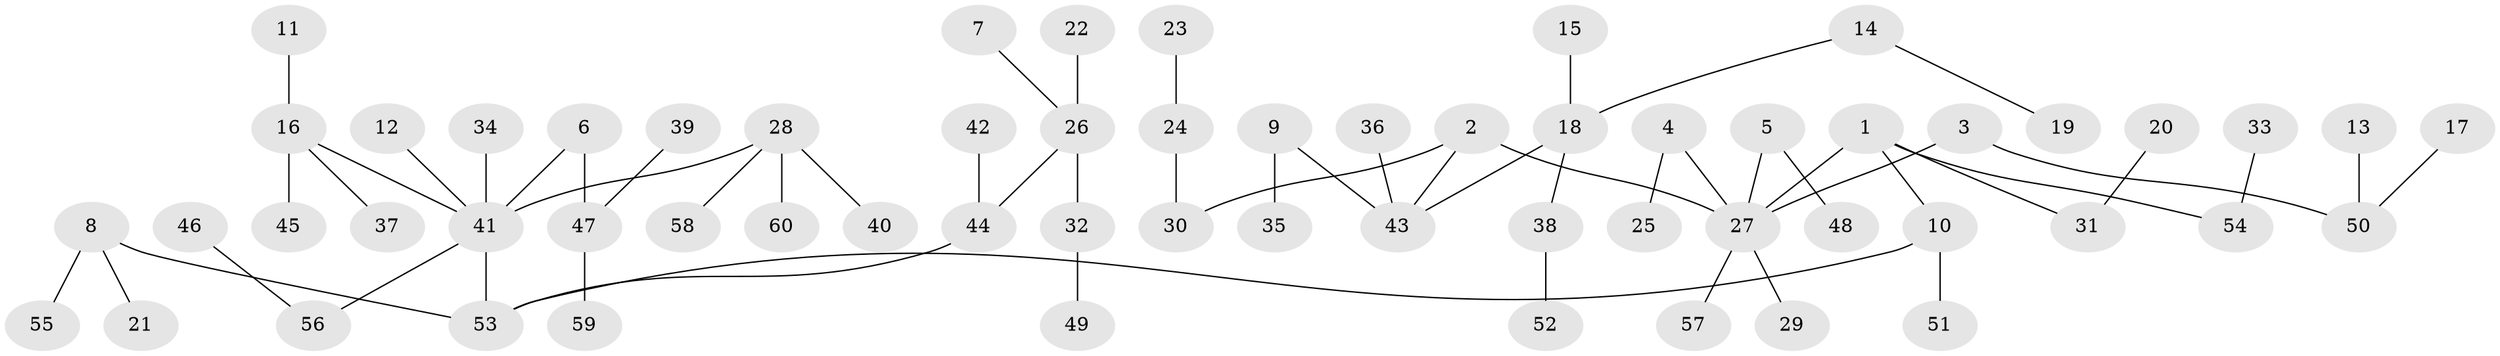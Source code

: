 // original degree distribution, {5: 0.04201680672268908, 9: 0.008403361344537815, 4: 0.05042016806722689, 8: 0.008403361344537815, 3: 0.12605042016806722, 2: 0.2857142857142857, 1: 0.4789915966386555}
// Generated by graph-tools (version 1.1) at 2025/02/03/09/25 03:02:19]
// undirected, 60 vertices, 59 edges
graph export_dot {
graph [start="1"]
  node [color=gray90,style=filled];
  1;
  2;
  3;
  4;
  5;
  6;
  7;
  8;
  9;
  10;
  11;
  12;
  13;
  14;
  15;
  16;
  17;
  18;
  19;
  20;
  21;
  22;
  23;
  24;
  25;
  26;
  27;
  28;
  29;
  30;
  31;
  32;
  33;
  34;
  35;
  36;
  37;
  38;
  39;
  40;
  41;
  42;
  43;
  44;
  45;
  46;
  47;
  48;
  49;
  50;
  51;
  52;
  53;
  54;
  55;
  56;
  57;
  58;
  59;
  60;
  1 -- 10 [weight=1.0];
  1 -- 27 [weight=1.0];
  1 -- 31 [weight=1.0];
  1 -- 54 [weight=1.0];
  2 -- 27 [weight=1.0];
  2 -- 30 [weight=1.0];
  2 -- 43 [weight=1.0];
  3 -- 27 [weight=1.0];
  3 -- 50 [weight=1.0];
  4 -- 25 [weight=1.0];
  4 -- 27 [weight=1.0];
  5 -- 27 [weight=1.0];
  5 -- 48 [weight=1.0];
  6 -- 41 [weight=1.0];
  6 -- 47 [weight=1.0];
  7 -- 26 [weight=1.0];
  8 -- 21 [weight=1.0];
  8 -- 53 [weight=1.0];
  8 -- 55 [weight=1.0];
  9 -- 35 [weight=1.0];
  9 -- 43 [weight=1.0];
  10 -- 51 [weight=1.0];
  10 -- 53 [weight=1.0];
  11 -- 16 [weight=1.0];
  12 -- 41 [weight=1.0];
  13 -- 50 [weight=1.0];
  14 -- 18 [weight=1.0];
  14 -- 19 [weight=1.0];
  15 -- 18 [weight=1.0];
  16 -- 37 [weight=1.0];
  16 -- 41 [weight=1.0];
  16 -- 45 [weight=1.0];
  17 -- 50 [weight=1.0];
  18 -- 38 [weight=1.0];
  18 -- 43 [weight=1.0];
  20 -- 31 [weight=1.0];
  22 -- 26 [weight=1.0];
  23 -- 24 [weight=1.0];
  24 -- 30 [weight=1.0];
  26 -- 32 [weight=1.0];
  26 -- 44 [weight=1.0];
  27 -- 29 [weight=1.0];
  27 -- 57 [weight=1.0];
  28 -- 40 [weight=1.0];
  28 -- 41 [weight=1.0];
  28 -- 58 [weight=1.0];
  28 -- 60 [weight=1.0];
  32 -- 49 [weight=1.0];
  33 -- 54 [weight=1.0];
  34 -- 41 [weight=1.0];
  36 -- 43 [weight=1.0];
  38 -- 52 [weight=1.0];
  39 -- 47 [weight=1.0];
  41 -- 53 [weight=1.0];
  41 -- 56 [weight=1.0];
  42 -- 44 [weight=1.0];
  44 -- 53 [weight=1.0];
  46 -- 56 [weight=1.0];
  47 -- 59 [weight=1.0];
}
